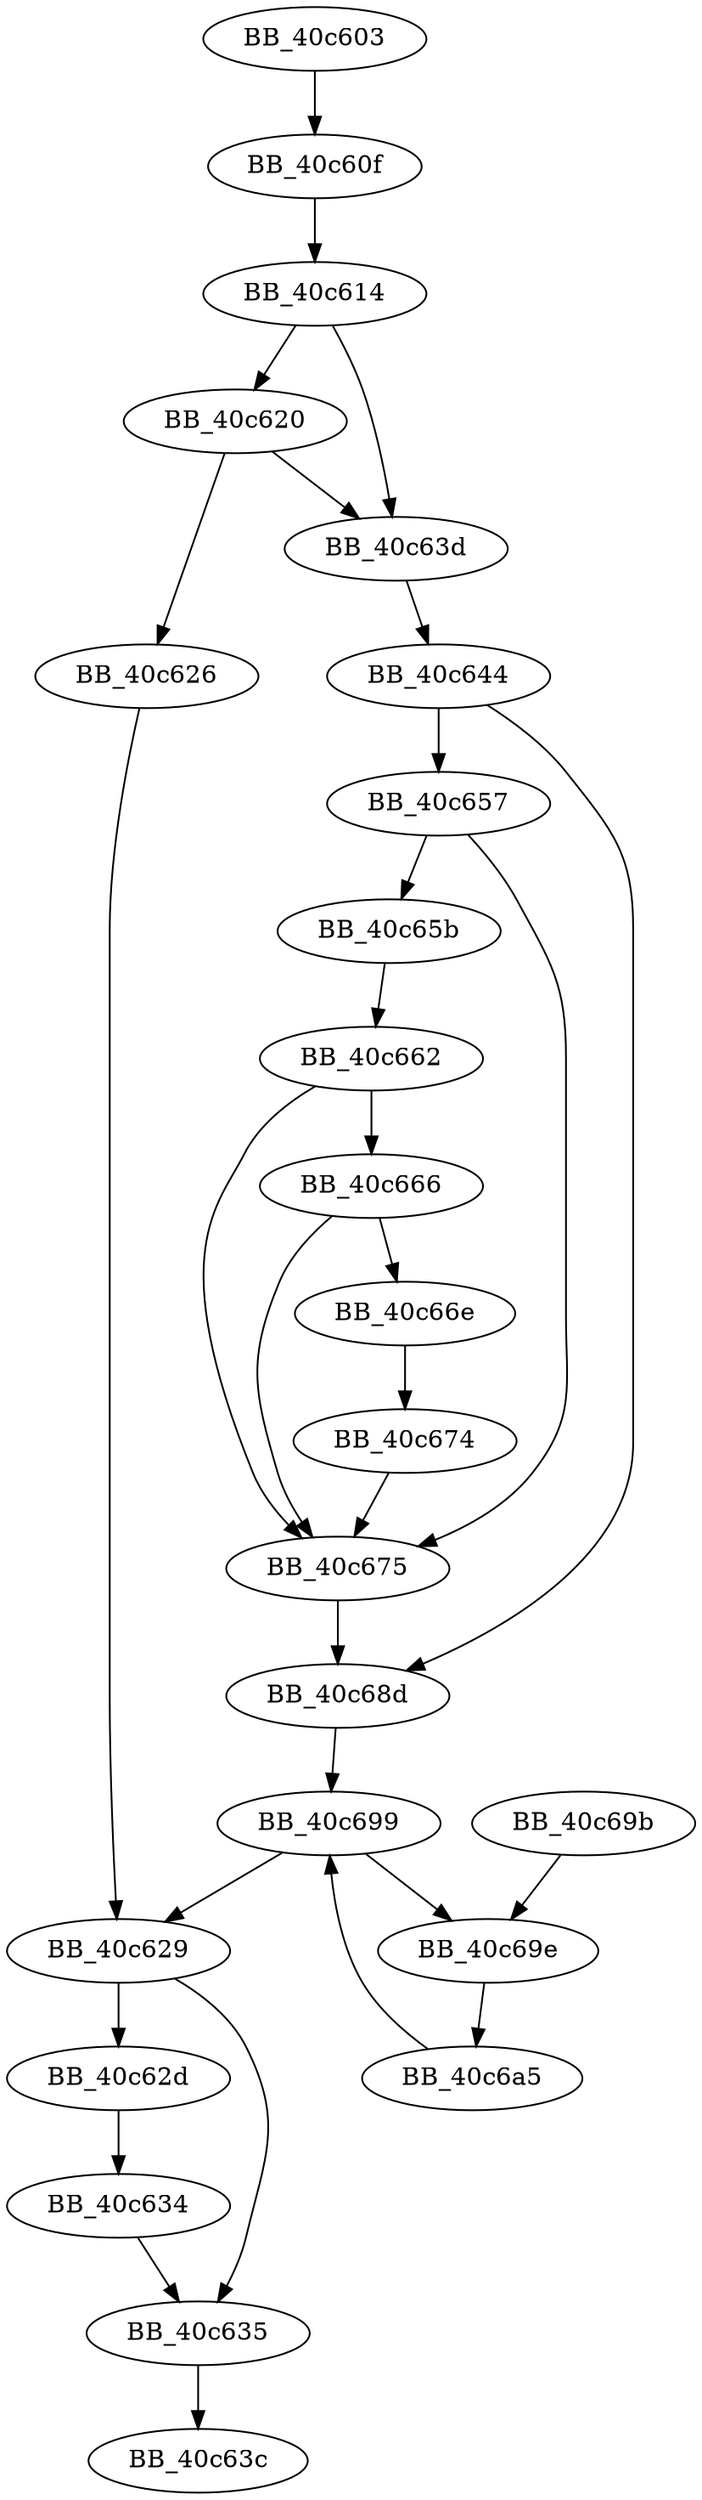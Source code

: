 DiGraph ___updatetmbcinfo{
BB_40c603->BB_40c60f
BB_40c60f->BB_40c614
BB_40c614->BB_40c620
BB_40c614->BB_40c63d
BB_40c620->BB_40c626
BB_40c620->BB_40c63d
BB_40c626->BB_40c629
BB_40c629->BB_40c62d
BB_40c629->BB_40c635
BB_40c62d->BB_40c634
BB_40c634->BB_40c635
BB_40c635->BB_40c63c
BB_40c63d->BB_40c644
BB_40c644->BB_40c657
BB_40c644->BB_40c68d
BB_40c657->BB_40c65b
BB_40c657->BB_40c675
BB_40c65b->BB_40c662
BB_40c662->BB_40c666
BB_40c662->BB_40c675
BB_40c666->BB_40c66e
BB_40c666->BB_40c675
BB_40c66e->BB_40c674
BB_40c674->BB_40c675
BB_40c675->BB_40c68d
BB_40c68d->BB_40c699
BB_40c699->BB_40c629
BB_40c699->BB_40c69e
BB_40c69b->BB_40c69e
BB_40c69e->BB_40c6a5
BB_40c6a5->BB_40c699
}
